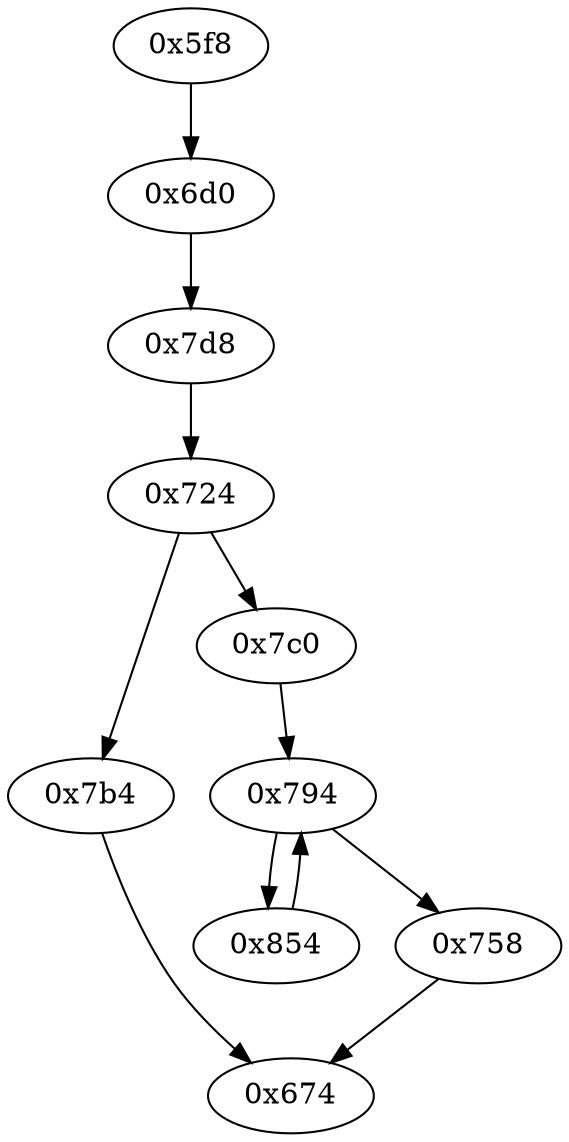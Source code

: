 strict digraph "" {
	"0x7d8"	 [opcode="[u'ldr', u'ldr', u'cmp', u'mov', u'mov', u'strb', u'ldr', u'ldr', u'ldr', u'add', u'sub', u'sub', u'mul', u'mvn', u'eor', u'and', \
u'ldr', u'ldr', u'mov', u'mov', u'cmp', u'mov', u'cmp', u'mov', u'mov', u'cmp', u'mov', u'mov', u'teq', u'mov', u'b']"];
	"0x724"	 [opcode="[u'ldrb', u'ldr', u'ldr', u'cmp', u'mov', u'b']"];
	"0x7d8" -> "0x724";
	"0x674"	 [opcode="[u'ldr', u'cmp', u'mov', u'sub', u'pop']"];
	"0x7b4"	 [opcode="[u'mov', u'mov', u'b']"];
	"0x724" -> "0x7b4";
	"0x7c0"	 [opcode="[u'ldr', u'mov', u'ldr', u'ldrb', u'mov', u'b']"];
	"0x724" -> "0x7c0";
	"0x794"	 [opcode="[u'str', u'str', u'ldr', u'ldr', u'ldr', u'cmp', u'mov', u'b']"];
	"0x854"	 [opcode="[u'ldr', u'ldr', u'ldr', u'ldr', u'smull', u'add', u'asr', u'add', u'smull', u'asr', u'add', u'add', u'sub', u'rsb', u'rsb', u'mov', \
u'b']"];
	"0x794" -> "0x854";
	"0x758"	 [opcode="[u'ldr', u'ldr', u'mov', u'bl', u'mov', u'mov', u'mov', u'b']"];
	"0x794" -> "0x758";
	"0x854" -> "0x794";
	"0x758" -> "0x674";
	"0x6d0"	 [opcode="[u'ldrb', u'ldrb', u'eor', u'tst', u'mov', u'mov', u'cmp', u'mov', u'mov', u'cmp', u'mov', u'b']"];
	"0x6d0" -> "0x7d8";
	"0x7b4" -> "0x674";
	"0x5f8"	 [opcode="[u'push', u'add', u'sub', u'str', u'ldr', u'str', u'ldr', u'rsb', u'mvn', u'mul', u'mvn', u'mov', u'eor', u'tst', u'ldr', u'mov', \
u'mov', u'strb', u'ldr', u'ldr', u'add', u'cmp', u'mov', u'strb', u'ldr', u'ldr', u'ldr', u'ldr', u'ldr', u'str', u'b']"];
	"0x5f8" -> "0x6d0";
	"0x7c0" -> "0x794";
}
